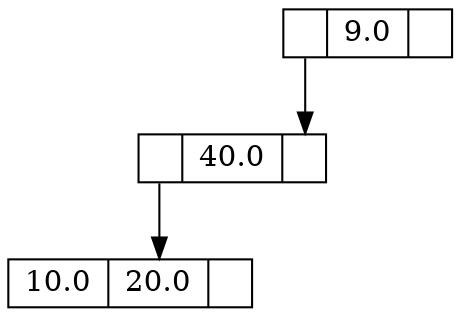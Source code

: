 digraph A { node [shape = record,height=.1];
node1[label = "<f0>|9.0|<f1>"];
"node1":f0 -> "node2":f1;
node2[label = "7.0|<f1>8.0|<f1>"];
node2[label = "<f0>|40.0|<f1>"];
"node2":f0 -> "node3":f1;
node3[label = "10.0|<f1>20.0|<f1>"];
}
